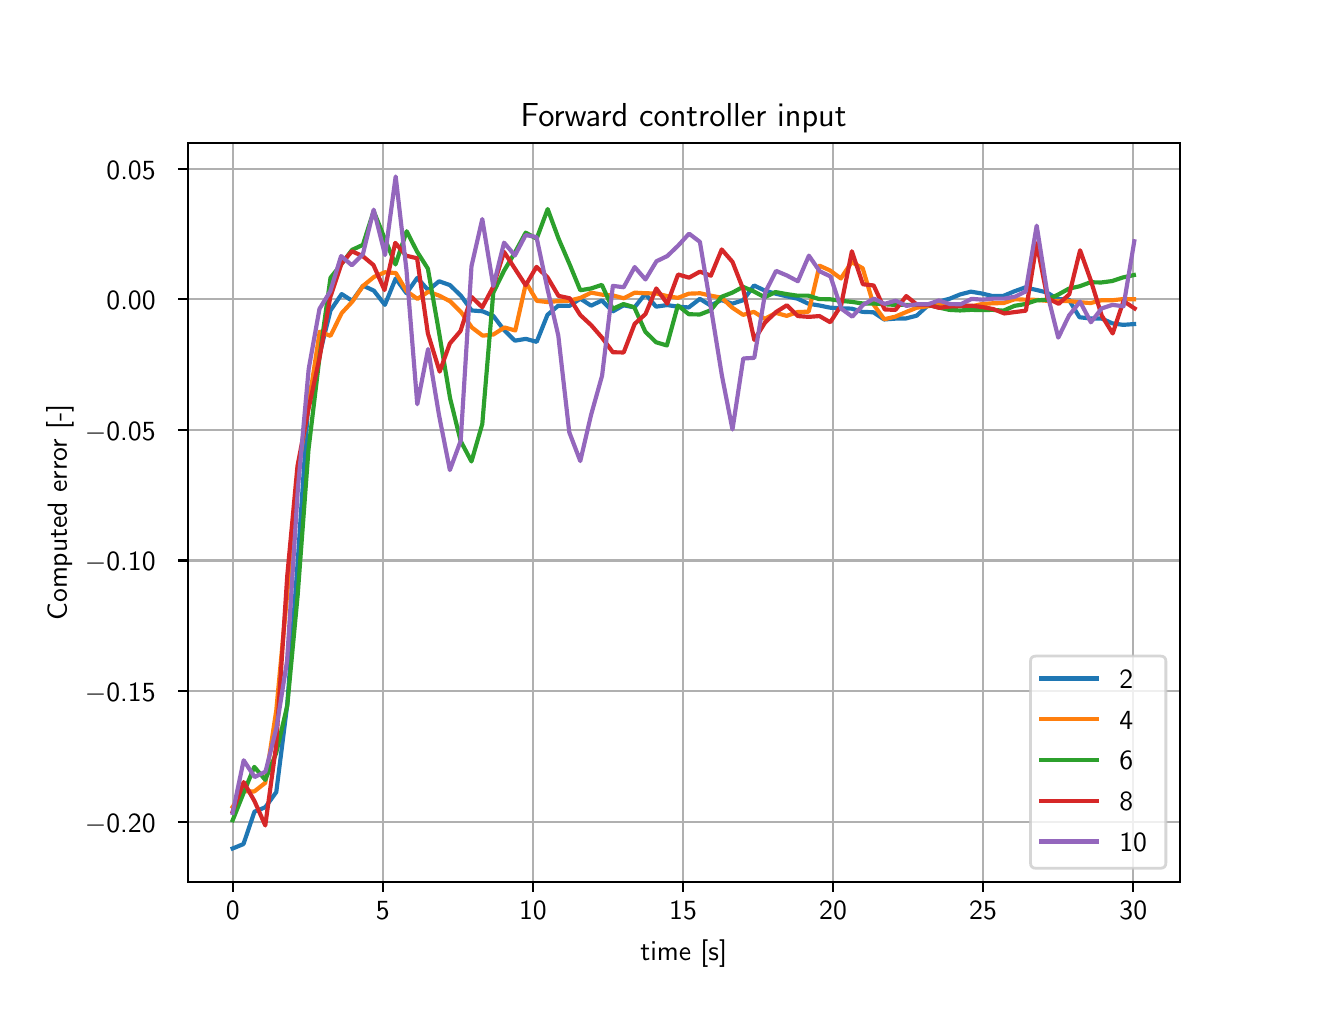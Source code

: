 \begingroup%
\makeatletter%
\begin{pgfpicture}%
\pgfpathrectangle{\pgfpointorigin}{\pgfqpoint{6.4in}{4.8in}}%
\pgfusepath{use as bounding box, clip}%
\begin{pgfscope}%
\pgfsetbuttcap%
\pgfsetmiterjoin%
\definecolor{currentfill}{rgb}{1.0,1.0,1.0}%
\pgfsetfillcolor{currentfill}%
\pgfsetlinewidth{0.0pt}%
\definecolor{currentstroke}{rgb}{1.0,1.0,1.0}%
\pgfsetstrokecolor{currentstroke}%
\pgfsetdash{}{0pt}%
\pgfpathmoveto{\pgfqpoint{0.0in}{0.0in}}%
\pgfpathlineto{\pgfqpoint{6.4in}{0.0in}}%
\pgfpathlineto{\pgfqpoint{6.4in}{4.8in}}%
\pgfpathlineto{\pgfqpoint{0.0in}{4.8in}}%
\pgfpathlineto{\pgfqpoint{0.0in}{0.0in}}%
\pgfpathclose%
\pgfusepath{fill}%
\end{pgfscope}%
\begin{pgfscope}%
\pgfsetbuttcap%
\pgfsetmiterjoin%
\definecolor{currentfill}{rgb}{1.0,1.0,1.0}%
\pgfsetfillcolor{currentfill}%
\pgfsetlinewidth{0.0pt}%
\definecolor{currentstroke}{rgb}{0.0,0.0,0.0}%
\pgfsetstrokecolor{currentstroke}%
\pgfsetstrokeopacity{0.0}%
\pgfsetdash{}{0pt}%
\pgfpathmoveto{\pgfqpoint{0.8in}{0.528in}}%
\pgfpathlineto{\pgfqpoint{5.76in}{0.528in}}%
\pgfpathlineto{\pgfqpoint{5.76in}{4.224in}}%
\pgfpathlineto{\pgfqpoint{0.8in}{4.224in}}%
\pgfpathlineto{\pgfqpoint{0.8in}{0.528in}}%
\pgfpathclose%
\pgfusepath{fill}%
\end{pgfscope}%
\begin{pgfscope}%
\pgfpathrectangle{\pgfqpoint{0.8in}{0.528in}}{\pgfqpoint{4.96in}{3.696in}}%
\pgfusepath{clip}%
\pgfsetrectcap%
\pgfsetroundjoin%
\pgfsetlinewidth{0.803pt}%
\definecolor{currentstroke}{rgb}{0.69,0.69,0.69}%
\pgfsetstrokecolor{currentstroke}%
\pgfsetdash{}{0pt}%
\pgfpathmoveto{\pgfqpoint{1.025in}{0.528in}}%
\pgfpathlineto{\pgfqpoint{1.025in}{4.224in}}%
\pgfusepath{stroke}%
\end{pgfscope}%
\begin{pgfscope}%
\pgfsetbuttcap%
\pgfsetroundjoin%
\definecolor{currentfill}{rgb}{0.0,0.0,0.0}%
\pgfsetfillcolor{currentfill}%
\pgfsetlinewidth{0.803pt}%
\definecolor{currentstroke}{rgb}{0.0,0.0,0.0}%
\pgfsetstrokecolor{currentstroke}%
\pgfsetdash{}{0pt}%
\pgfsys@defobject{currentmarker}{\pgfqpoint{0.0in}{-0.049in}}{\pgfqpoint{0.0in}{0.0in}}{%
\pgfpathmoveto{\pgfqpoint{0.0in}{0.0in}}%
\pgfpathlineto{\pgfqpoint{0.0in}{-0.049in}}%
\pgfusepath{stroke,fill}%
}%
\begin{pgfscope}%
\pgfsys@transformshift{1.025in}{0.528in}%
\pgfsys@useobject{currentmarker}{}%
\end{pgfscope}%
\end{pgfscope}%
\begin{pgfscope}%
\definecolor{textcolor}{rgb}{0.0,0.0,0.0}%
\pgfsetstrokecolor{textcolor}%
\pgfsetfillcolor{textcolor}%
\pgftext[x=1.025in,y=0.431in,,top]{\color{textcolor}\sffamily\fontsize{10.0}{12.0}\selectfont 0}%
\end{pgfscope}%
\begin{pgfscope}%
\pgfpathrectangle{\pgfqpoint{0.8in}{0.528in}}{\pgfqpoint{4.96in}{3.696in}}%
\pgfusepath{clip}%
\pgfsetrectcap%
\pgfsetroundjoin%
\pgfsetlinewidth{0.803pt}%
\definecolor{currentstroke}{rgb}{0.69,0.69,0.69}%
\pgfsetstrokecolor{currentstroke}%
\pgfsetdash{}{0pt}%
\pgfpathmoveto{\pgfqpoint{1.776in}{0.528in}}%
\pgfpathlineto{\pgfqpoint{1.776in}{4.224in}}%
\pgfusepath{stroke}%
\end{pgfscope}%
\begin{pgfscope}%
\pgfsetbuttcap%
\pgfsetroundjoin%
\definecolor{currentfill}{rgb}{0.0,0.0,0.0}%
\pgfsetfillcolor{currentfill}%
\pgfsetlinewidth{0.803pt}%
\definecolor{currentstroke}{rgb}{0.0,0.0,0.0}%
\pgfsetstrokecolor{currentstroke}%
\pgfsetdash{}{0pt}%
\pgfsys@defobject{currentmarker}{\pgfqpoint{0.0in}{-0.049in}}{\pgfqpoint{0.0in}{0.0in}}{%
\pgfpathmoveto{\pgfqpoint{0.0in}{0.0in}}%
\pgfpathlineto{\pgfqpoint{0.0in}{-0.049in}}%
\pgfusepath{stroke,fill}%
}%
\begin{pgfscope}%
\pgfsys@transformshift{1.776in}{0.528in}%
\pgfsys@useobject{currentmarker}{}%
\end{pgfscope}%
\end{pgfscope}%
\begin{pgfscope}%
\definecolor{textcolor}{rgb}{0.0,0.0,0.0}%
\pgfsetstrokecolor{textcolor}%
\pgfsetfillcolor{textcolor}%
\pgftext[x=1.776in,y=0.431in,,top]{\color{textcolor}\sffamily\fontsize{10.0}{12.0}\selectfont 5}%
\end{pgfscope}%
\begin{pgfscope}%
\pgfpathrectangle{\pgfqpoint{0.8in}{0.528in}}{\pgfqpoint{4.96in}{3.696in}}%
\pgfusepath{clip}%
\pgfsetrectcap%
\pgfsetroundjoin%
\pgfsetlinewidth{0.803pt}%
\definecolor{currentstroke}{rgb}{0.69,0.69,0.69}%
\pgfsetstrokecolor{currentstroke}%
\pgfsetdash{}{0pt}%
\pgfpathmoveto{\pgfqpoint{2.526in}{0.528in}}%
\pgfpathlineto{\pgfqpoint{2.526in}{4.224in}}%
\pgfusepath{stroke}%
\end{pgfscope}%
\begin{pgfscope}%
\pgfsetbuttcap%
\pgfsetroundjoin%
\definecolor{currentfill}{rgb}{0.0,0.0,0.0}%
\pgfsetfillcolor{currentfill}%
\pgfsetlinewidth{0.803pt}%
\definecolor{currentstroke}{rgb}{0.0,0.0,0.0}%
\pgfsetstrokecolor{currentstroke}%
\pgfsetdash{}{0pt}%
\pgfsys@defobject{currentmarker}{\pgfqpoint{0.0in}{-0.049in}}{\pgfqpoint{0.0in}{0.0in}}{%
\pgfpathmoveto{\pgfqpoint{0.0in}{0.0in}}%
\pgfpathlineto{\pgfqpoint{0.0in}{-0.049in}}%
\pgfusepath{stroke,fill}%
}%
\begin{pgfscope}%
\pgfsys@transformshift{2.526in}{0.528in}%
\pgfsys@useobject{currentmarker}{}%
\end{pgfscope}%
\end{pgfscope}%
\begin{pgfscope}%
\definecolor{textcolor}{rgb}{0.0,0.0,0.0}%
\pgfsetstrokecolor{textcolor}%
\pgfsetfillcolor{textcolor}%
\pgftext[x=2.526in,y=0.431in,,top]{\color{textcolor}\sffamily\fontsize{10.0}{12.0}\selectfont 10}%
\end{pgfscope}%
\begin{pgfscope}%
\pgfpathrectangle{\pgfqpoint{0.8in}{0.528in}}{\pgfqpoint{4.96in}{3.696in}}%
\pgfusepath{clip}%
\pgfsetrectcap%
\pgfsetroundjoin%
\pgfsetlinewidth{0.803pt}%
\definecolor{currentstroke}{rgb}{0.69,0.69,0.69}%
\pgfsetstrokecolor{currentstroke}%
\pgfsetdash{}{0pt}%
\pgfpathmoveto{\pgfqpoint{3.277in}{0.528in}}%
\pgfpathlineto{\pgfqpoint{3.277in}{4.224in}}%
\pgfusepath{stroke}%
\end{pgfscope}%
\begin{pgfscope}%
\pgfsetbuttcap%
\pgfsetroundjoin%
\definecolor{currentfill}{rgb}{0.0,0.0,0.0}%
\pgfsetfillcolor{currentfill}%
\pgfsetlinewidth{0.803pt}%
\definecolor{currentstroke}{rgb}{0.0,0.0,0.0}%
\pgfsetstrokecolor{currentstroke}%
\pgfsetdash{}{0pt}%
\pgfsys@defobject{currentmarker}{\pgfqpoint{0.0in}{-0.049in}}{\pgfqpoint{0.0in}{0.0in}}{%
\pgfpathmoveto{\pgfqpoint{0.0in}{0.0in}}%
\pgfpathlineto{\pgfqpoint{0.0in}{-0.049in}}%
\pgfusepath{stroke,fill}%
}%
\begin{pgfscope}%
\pgfsys@transformshift{3.277in}{0.528in}%
\pgfsys@useobject{currentmarker}{}%
\end{pgfscope}%
\end{pgfscope}%
\begin{pgfscope}%
\definecolor{textcolor}{rgb}{0.0,0.0,0.0}%
\pgfsetstrokecolor{textcolor}%
\pgfsetfillcolor{textcolor}%
\pgftext[x=3.277in,y=0.431in,,top]{\color{textcolor}\sffamily\fontsize{10.0}{12.0}\selectfont 15}%
\end{pgfscope}%
\begin{pgfscope}%
\pgfpathrectangle{\pgfqpoint{0.8in}{0.528in}}{\pgfqpoint{4.96in}{3.696in}}%
\pgfusepath{clip}%
\pgfsetrectcap%
\pgfsetroundjoin%
\pgfsetlinewidth{0.803pt}%
\definecolor{currentstroke}{rgb}{0.69,0.69,0.69}%
\pgfsetstrokecolor{currentstroke}%
\pgfsetdash{}{0pt}%
\pgfpathmoveto{\pgfqpoint{4.027in}{0.528in}}%
\pgfpathlineto{\pgfqpoint{4.027in}{4.224in}}%
\pgfusepath{stroke}%
\end{pgfscope}%
\begin{pgfscope}%
\pgfsetbuttcap%
\pgfsetroundjoin%
\definecolor{currentfill}{rgb}{0.0,0.0,0.0}%
\pgfsetfillcolor{currentfill}%
\pgfsetlinewidth{0.803pt}%
\definecolor{currentstroke}{rgb}{0.0,0.0,0.0}%
\pgfsetstrokecolor{currentstroke}%
\pgfsetdash{}{0pt}%
\pgfsys@defobject{currentmarker}{\pgfqpoint{0.0in}{-0.049in}}{\pgfqpoint{0.0in}{0.0in}}{%
\pgfpathmoveto{\pgfqpoint{0.0in}{0.0in}}%
\pgfpathlineto{\pgfqpoint{0.0in}{-0.049in}}%
\pgfusepath{stroke,fill}%
}%
\begin{pgfscope}%
\pgfsys@transformshift{4.027in}{0.528in}%
\pgfsys@useobject{currentmarker}{}%
\end{pgfscope}%
\end{pgfscope}%
\begin{pgfscope}%
\definecolor{textcolor}{rgb}{0.0,0.0,0.0}%
\pgfsetstrokecolor{textcolor}%
\pgfsetfillcolor{textcolor}%
\pgftext[x=4.027in,y=0.431in,,top]{\color{textcolor}\sffamily\fontsize{10.0}{12.0}\selectfont 20}%
\end{pgfscope}%
\begin{pgfscope}%
\pgfpathrectangle{\pgfqpoint{0.8in}{0.528in}}{\pgfqpoint{4.96in}{3.696in}}%
\pgfusepath{clip}%
\pgfsetrectcap%
\pgfsetroundjoin%
\pgfsetlinewidth{0.803pt}%
\definecolor{currentstroke}{rgb}{0.69,0.69,0.69}%
\pgfsetstrokecolor{currentstroke}%
\pgfsetdash{}{0pt}%
\pgfpathmoveto{\pgfqpoint{4.777in}{0.528in}}%
\pgfpathlineto{\pgfqpoint{4.777in}{4.224in}}%
\pgfusepath{stroke}%
\end{pgfscope}%
\begin{pgfscope}%
\pgfsetbuttcap%
\pgfsetroundjoin%
\definecolor{currentfill}{rgb}{0.0,0.0,0.0}%
\pgfsetfillcolor{currentfill}%
\pgfsetlinewidth{0.803pt}%
\definecolor{currentstroke}{rgb}{0.0,0.0,0.0}%
\pgfsetstrokecolor{currentstroke}%
\pgfsetdash{}{0pt}%
\pgfsys@defobject{currentmarker}{\pgfqpoint{0.0in}{-0.049in}}{\pgfqpoint{0.0in}{0.0in}}{%
\pgfpathmoveto{\pgfqpoint{0.0in}{0.0in}}%
\pgfpathlineto{\pgfqpoint{0.0in}{-0.049in}}%
\pgfusepath{stroke,fill}%
}%
\begin{pgfscope}%
\pgfsys@transformshift{4.777in}{0.528in}%
\pgfsys@useobject{currentmarker}{}%
\end{pgfscope}%
\end{pgfscope}%
\begin{pgfscope}%
\definecolor{textcolor}{rgb}{0.0,0.0,0.0}%
\pgfsetstrokecolor{textcolor}%
\pgfsetfillcolor{textcolor}%
\pgftext[x=4.777in,y=0.431in,,top]{\color{textcolor}\sffamily\fontsize{10.0}{12.0}\selectfont 25}%
\end{pgfscope}%
\begin{pgfscope}%
\pgfpathrectangle{\pgfqpoint{0.8in}{0.528in}}{\pgfqpoint{4.96in}{3.696in}}%
\pgfusepath{clip}%
\pgfsetrectcap%
\pgfsetroundjoin%
\pgfsetlinewidth{0.803pt}%
\definecolor{currentstroke}{rgb}{0.69,0.69,0.69}%
\pgfsetstrokecolor{currentstroke}%
\pgfsetdash{}{0pt}%
\pgfpathmoveto{\pgfqpoint{5.528in}{0.528in}}%
\pgfpathlineto{\pgfqpoint{5.528in}{4.224in}}%
\pgfusepath{stroke}%
\end{pgfscope}%
\begin{pgfscope}%
\pgfsetbuttcap%
\pgfsetroundjoin%
\definecolor{currentfill}{rgb}{0.0,0.0,0.0}%
\pgfsetfillcolor{currentfill}%
\pgfsetlinewidth{0.803pt}%
\definecolor{currentstroke}{rgb}{0.0,0.0,0.0}%
\pgfsetstrokecolor{currentstroke}%
\pgfsetdash{}{0pt}%
\pgfsys@defobject{currentmarker}{\pgfqpoint{0.0in}{-0.049in}}{\pgfqpoint{0.0in}{0.0in}}{%
\pgfpathmoveto{\pgfqpoint{0.0in}{0.0in}}%
\pgfpathlineto{\pgfqpoint{0.0in}{-0.049in}}%
\pgfusepath{stroke,fill}%
}%
\begin{pgfscope}%
\pgfsys@transformshift{5.528in}{0.528in}%
\pgfsys@useobject{currentmarker}{}%
\end{pgfscope}%
\end{pgfscope}%
\begin{pgfscope}%
\definecolor{textcolor}{rgb}{0.0,0.0,0.0}%
\pgfsetstrokecolor{textcolor}%
\pgfsetfillcolor{textcolor}%
\pgftext[x=5.528in,y=0.431in,,top]{\color{textcolor}\sffamily\fontsize{10.0}{12.0}\selectfont 30}%
\end{pgfscope}%
\begin{pgfscope}%
\definecolor{textcolor}{rgb}{0.0,0.0,0.0}%
\pgfsetstrokecolor{textcolor}%
\pgfsetfillcolor{textcolor}%
\pgftext[x=3.28in,y=0.241in,,top]{\color{textcolor}\sffamily\fontsize{10.0}{12.0}\selectfont time [s]}%
\end{pgfscope}%
\begin{pgfscope}%
\pgfpathrectangle{\pgfqpoint{0.8in}{0.528in}}{\pgfqpoint{4.96in}{3.696in}}%
\pgfusepath{clip}%
\pgfsetrectcap%
\pgfsetroundjoin%
\pgfsetlinewidth{0.803pt}%
\definecolor{currentstroke}{rgb}{0.69,0.69,0.69}%
\pgfsetstrokecolor{currentstroke}%
\pgfsetdash{}{0pt}%
\pgfpathmoveto{\pgfqpoint{0.8in}{0.83in}}%
\pgfpathlineto{\pgfqpoint{5.76in}{0.83in}}%
\pgfusepath{stroke}%
\end{pgfscope}%
\begin{pgfscope}%
\pgfsetbuttcap%
\pgfsetroundjoin%
\definecolor{currentfill}{rgb}{0.0,0.0,0.0}%
\pgfsetfillcolor{currentfill}%
\pgfsetlinewidth{0.803pt}%
\definecolor{currentstroke}{rgb}{0.0,0.0,0.0}%
\pgfsetstrokecolor{currentstroke}%
\pgfsetdash{}{0pt}%
\pgfsys@defobject{currentmarker}{\pgfqpoint{-0.049in}{0.0in}}{\pgfqpoint{-0.0in}{0.0in}}{%
\pgfpathmoveto{\pgfqpoint{-0.0in}{0.0in}}%
\pgfpathlineto{\pgfqpoint{-0.049in}{0.0in}}%
\pgfusepath{stroke,fill}%
}%
\begin{pgfscope}%
\pgfsys@transformshift{0.8in}{0.83in}%
\pgfsys@useobject{currentmarker}{}%
\end{pgfscope}%
\end{pgfscope}%
\begin{pgfscope}%
\definecolor{textcolor}{rgb}{0.0,0.0,0.0}%
\pgfsetstrokecolor{textcolor}%
\pgfsetfillcolor{textcolor}%
\pgftext[x=0.286in, y=0.778in, left, base]{\color{textcolor}\sffamily\fontsize{10.0}{12.0}\selectfont \ensuremath{-}0.20}%
\end{pgfscope}%
\begin{pgfscope}%
\pgfpathrectangle{\pgfqpoint{0.8in}{0.528in}}{\pgfqpoint{4.96in}{3.696in}}%
\pgfusepath{clip}%
\pgfsetrectcap%
\pgfsetroundjoin%
\pgfsetlinewidth{0.803pt}%
\definecolor{currentstroke}{rgb}{0.69,0.69,0.69}%
\pgfsetstrokecolor{currentstroke}%
\pgfsetdash{}{0pt}%
\pgfpathmoveto{\pgfqpoint{0.8in}{1.483in}}%
\pgfpathlineto{\pgfqpoint{5.76in}{1.483in}}%
\pgfusepath{stroke}%
\end{pgfscope}%
\begin{pgfscope}%
\pgfsetbuttcap%
\pgfsetroundjoin%
\definecolor{currentfill}{rgb}{0.0,0.0,0.0}%
\pgfsetfillcolor{currentfill}%
\pgfsetlinewidth{0.803pt}%
\definecolor{currentstroke}{rgb}{0.0,0.0,0.0}%
\pgfsetstrokecolor{currentstroke}%
\pgfsetdash{}{0pt}%
\pgfsys@defobject{currentmarker}{\pgfqpoint{-0.049in}{0.0in}}{\pgfqpoint{-0.0in}{0.0in}}{%
\pgfpathmoveto{\pgfqpoint{-0.0in}{0.0in}}%
\pgfpathlineto{\pgfqpoint{-0.049in}{0.0in}}%
\pgfusepath{stroke,fill}%
}%
\begin{pgfscope}%
\pgfsys@transformshift{0.8in}{1.483in}%
\pgfsys@useobject{currentmarker}{}%
\end{pgfscope}%
\end{pgfscope}%
\begin{pgfscope}%
\definecolor{textcolor}{rgb}{0.0,0.0,0.0}%
\pgfsetstrokecolor{textcolor}%
\pgfsetfillcolor{textcolor}%
\pgftext[x=0.286in, y=1.431in, left, base]{\color{textcolor}\sffamily\fontsize{10.0}{12.0}\selectfont \ensuremath{-}0.15}%
\end{pgfscope}%
\begin{pgfscope}%
\pgfpathrectangle{\pgfqpoint{0.8in}{0.528in}}{\pgfqpoint{4.96in}{3.696in}}%
\pgfusepath{clip}%
\pgfsetrectcap%
\pgfsetroundjoin%
\pgfsetlinewidth{0.803pt}%
\definecolor{currentstroke}{rgb}{0.69,0.69,0.69}%
\pgfsetstrokecolor{currentstroke}%
\pgfsetdash{}{0pt}%
\pgfpathmoveto{\pgfqpoint{0.8in}{2.136in}}%
\pgfpathlineto{\pgfqpoint{5.76in}{2.136in}}%
\pgfusepath{stroke}%
\end{pgfscope}%
\begin{pgfscope}%
\pgfsetbuttcap%
\pgfsetroundjoin%
\definecolor{currentfill}{rgb}{0.0,0.0,0.0}%
\pgfsetfillcolor{currentfill}%
\pgfsetlinewidth{0.803pt}%
\definecolor{currentstroke}{rgb}{0.0,0.0,0.0}%
\pgfsetstrokecolor{currentstroke}%
\pgfsetdash{}{0pt}%
\pgfsys@defobject{currentmarker}{\pgfqpoint{-0.049in}{0.0in}}{\pgfqpoint{-0.0in}{0.0in}}{%
\pgfpathmoveto{\pgfqpoint{-0.0in}{0.0in}}%
\pgfpathlineto{\pgfqpoint{-0.049in}{0.0in}}%
\pgfusepath{stroke,fill}%
}%
\begin{pgfscope}%
\pgfsys@transformshift{0.8in}{2.136in}%
\pgfsys@useobject{currentmarker}{}%
\end{pgfscope}%
\end{pgfscope}%
\begin{pgfscope}%
\definecolor{textcolor}{rgb}{0.0,0.0,0.0}%
\pgfsetstrokecolor{textcolor}%
\pgfsetfillcolor{textcolor}%
\pgftext[x=0.286in, y=2.084in, left, base]{\color{textcolor}\sffamily\fontsize{10.0}{12.0}\selectfont \ensuremath{-}0.10}%
\end{pgfscope}%
\begin{pgfscope}%
\pgfpathrectangle{\pgfqpoint{0.8in}{0.528in}}{\pgfqpoint{4.96in}{3.696in}}%
\pgfusepath{clip}%
\pgfsetrectcap%
\pgfsetroundjoin%
\pgfsetlinewidth{0.803pt}%
\definecolor{currentstroke}{rgb}{0.69,0.69,0.69}%
\pgfsetstrokecolor{currentstroke}%
\pgfsetdash{}{0pt}%
\pgfpathmoveto{\pgfqpoint{0.8in}{2.789in}}%
\pgfpathlineto{\pgfqpoint{5.76in}{2.789in}}%
\pgfusepath{stroke}%
\end{pgfscope}%
\begin{pgfscope}%
\pgfsetbuttcap%
\pgfsetroundjoin%
\definecolor{currentfill}{rgb}{0.0,0.0,0.0}%
\pgfsetfillcolor{currentfill}%
\pgfsetlinewidth{0.803pt}%
\definecolor{currentstroke}{rgb}{0.0,0.0,0.0}%
\pgfsetstrokecolor{currentstroke}%
\pgfsetdash{}{0pt}%
\pgfsys@defobject{currentmarker}{\pgfqpoint{-0.049in}{0.0in}}{\pgfqpoint{-0.0in}{0.0in}}{%
\pgfpathmoveto{\pgfqpoint{-0.0in}{0.0in}}%
\pgfpathlineto{\pgfqpoint{-0.049in}{0.0in}}%
\pgfusepath{stroke,fill}%
}%
\begin{pgfscope}%
\pgfsys@transformshift{0.8in}{2.789in}%
\pgfsys@useobject{currentmarker}{}%
\end{pgfscope}%
\end{pgfscope}%
\begin{pgfscope}%
\definecolor{textcolor}{rgb}{0.0,0.0,0.0}%
\pgfsetstrokecolor{textcolor}%
\pgfsetfillcolor{textcolor}%
\pgftext[x=0.286in, y=2.737in, left, base]{\color{textcolor}\sffamily\fontsize{10.0}{12.0}\selectfont \ensuremath{-}0.05}%
\end{pgfscope}%
\begin{pgfscope}%
\pgfpathrectangle{\pgfqpoint{0.8in}{0.528in}}{\pgfqpoint{4.96in}{3.696in}}%
\pgfusepath{clip}%
\pgfsetrectcap%
\pgfsetroundjoin%
\pgfsetlinewidth{0.803pt}%
\definecolor{currentstroke}{rgb}{0.69,0.69,0.69}%
\pgfsetstrokecolor{currentstroke}%
\pgfsetdash{}{0pt}%
\pgfpathmoveto{\pgfqpoint{0.8in}{3.442in}}%
\pgfpathlineto{\pgfqpoint{5.76in}{3.442in}}%
\pgfusepath{stroke}%
\end{pgfscope}%
\begin{pgfscope}%
\pgfsetbuttcap%
\pgfsetroundjoin%
\definecolor{currentfill}{rgb}{0.0,0.0,0.0}%
\pgfsetfillcolor{currentfill}%
\pgfsetlinewidth{0.803pt}%
\definecolor{currentstroke}{rgb}{0.0,0.0,0.0}%
\pgfsetstrokecolor{currentstroke}%
\pgfsetdash{}{0pt}%
\pgfsys@defobject{currentmarker}{\pgfqpoint{-0.049in}{0.0in}}{\pgfqpoint{-0.0in}{0.0in}}{%
\pgfpathmoveto{\pgfqpoint{-0.0in}{0.0in}}%
\pgfpathlineto{\pgfqpoint{-0.049in}{0.0in}}%
\pgfusepath{stroke,fill}%
}%
\begin{pgfscope}%
\pgfsys@transformshift{0.8in}{3.442in}%
\pgfsys@useobject{currentmarker}{}%
\end{pgfscope}%
\end{pgfscope}%
\begin{pgfscope}%
\definecolor{textcolor}{rgb}{0.0,0.0,0.0}%
\pgfsetstrokecolor{textcolor}%
\pgfsetfillcolor{textcolor}%
\pgftext[x=0.394in, y=3.39in, left, base]{\color{textcolor}\sffamily\fontsize{10.0}{12.0}\selectfont 0.00}%
\end{pgfscope}%
\begin{pgfscope}%
\pgfpathrectangle{\pgfqpoint{0.8in}{0.528in}}{\pgfqpoint{4.96in}{3.696in}}%
\pgfusepath{clip}%
\pgfsetrectcap%
\pgfsetroundjoin%
\pgfsetlinewidth{0.803pt}%
\definecolor{currentstroke}{rgb}{0.69,0.69,0.69}%
\pgfsetstrokecolor{currentstroke}%
\pgfsetdash{}{0pt}%
\pgfpathmoveto{\pgfqpoint{0.8in}{4.095in}}%
\pgfpathlineto{\pgfqpoint{5.76in}{4.095in}}%
\pgfusepath{stroke}%
\end{pgfscope}%
\begin{pgfscope}%
\pgfsetbuttcap%
\pgfsetroundjoin%
\definecolor{currentfill}{rgb}{0.0,0.0,0.0}%
\pgfsetfillcolor{currentfill}%
\pgfsetlinewidth{0.803pt}%
\definecolor{currentstroke}{rgb}{0.0,0.0,0.0}%
\pgfsetstrokecolor{currentstroke}%
\pgfsetdash{}{0pt}%
\pgfsys@defobject{currentmarker}{\pgfqpoint{-0.049in}{0.0in}}{\pgfqpoint{-0.0in}{0.0in}}{%
\pgfpathmoveto{\pgfqpoint{-0.0in}{0.0in}}%
\pgfpathlineto{\pgfqpoint{-0.049in}{0.0in}}%
\pgfusepath{stroke,fill}%
}%
\begin{pgfscope}%
\pgfsys@transformshift{0.8in}{4.095in}%
\pgfsys@useobject{currentmarker}{}%
\end{pgfscope}%
\end{pgfscope}%
\begin{pgfscope}%
\definecolor{textcolor}{rgb}{0.0,0.0,0.0}%
\pgfsetstrokecolor{textcolor}%
\pgfsetfillcolor{textcolor}%
\pgftext[x=0.394in, y=4.043in, left, base]{\color{textcolor}\sffamily\fontsize{10.0}{12.0}\selectfont 0.05}%
\end{pgfscope}%
\begin{pgfscope}%
\definecolor{textcolor}{rgb}{0.0,0.0,0.0}%
\pgfsetstrokecolor{textcolor}%
\pgfsetfillcolor{textcolor}%
\pgftext[x=0.23in,y=2.376in,,bottom,rotate=90.0]{\color{textcolor}\sffamily\fontsize{10.0}{12.0}\selectfont Computed error [-]}%
\end{pgfscope}%
\begin{pgfscope}%
\pgfpathrectangle{\pgfqpoint{0.8in}{0.528in}}{\pgfqpoint{4.96in}{3.696in}}%
\pgfusepath{clip}%
\pgfsetrectcap%
\pgfsetroundjoin%
\pgfsetlinewidth{1.506pt}%
\definecolor{currentstroke}{rgb}{0.122,0.467,0.706}%
\pgfsetstrokecolor{currentstroke}%
\pgfsetdash{}{0pt}%
\pgfpathmoveto{\pgfqpoint{1.025in}{0.696in}}%
\pgfpathlineto{\pgfqpoint{1.079in}{0.718in}}%
\pgfpathlineto{\pgfqpoint{1.134in}{0.88in}}%
\pgfpathlineto{\pgfqpoint{1.188in}{0.902in}}%
\pgfpathlineto{\pgfqpoint{1.243in}{0.978in}}%
\pgfpathlineto{\pgfqpoint{1.298in}{1.416in}}%
\pgfpathlineto{\pgfqpoint{1.351in}{2.141in}}%
\pgfpathlineto{\pgfqpoint{1.405in}{2.953in}}%
\pgfpathlineto{\pgfqpoint{1.46in}{3.168in}}%
\pgfpathlineto{\pgfqpoint{1.514in}{3.386in}}%
\pgfpathlineto{\pgfqpoint{1.57in}{3.468in}}%
\pgfpathlineto{\pgfqpoint{1.623in}{3.434in}}%
\pgfpathlineto{\pgfqpoint{1.677in}{3.51in}}%
\pgfpathlineto{\pgfqpoint{1.731in}{3.485in}}%
\pgfpathlineto{\pgfqpoint{1.786in}{3.414in}}%
\pgfpathlineto{\pgfqpoint{1.84in}{3.546in}}%
\pgfpathlineto{\pgfqpoint{1.894in}{3.472in}}%
\pgfpathlineto{\pgfqpoint{1.948in}{3.549in}}%
\pgfpathlineto{\pgfqpoint{2.003in}{3.487in}}%
\pgfpathlineto{\pgfqpoint{2.057in}{3.532in}}%
\pgfpathlineto{\pgfqpoint{2.111in}{3.513in}}%
\pgfpathlineto{\pgfqpoint{2.166in}{3.46in}}%
\pgfpathlineto{\pgfqpoint{2.22in}{3.386in}}%
\pgfpathlineto{\pgfqpoint{2.274in}{3.382in}}%
\pgfpathlineto{\pgfqpoint{2.328in}{3.359in}}%
\pgfpathlineto{\pgfqpoint{2.382in}{3.288in}}%
\pgfpathlineto{\pgfqpoint{2.436in}{3.235in}}%
\pgfpathlineto{\pgfqpoint{2.491in}{3.244in}}%
\pgfpathlineto{\pgfqpoint{2.545in}{3.229in}}%
\pgfpathlineto{\pgfqpoint{2.599in}{3.364in}}%
\pgfpathlineto{\pgfqpoint{2.653in}{3.41in}}%
\pgfpathlineto{\pgfqpoint{2.709in}{3.409in}}%
\pgfpathlineto{\pgfqpoint{2.763in}{3.445in}}%
\pgfpathlineto{\pgfqpoint{2.817in}{3.41in}}%
\pgfpathlineto{\pgfqpoint{2.871in}{3.436in}}%
\pgfpathlineto{\pgfqpoint{2.925in}{3.381in}}%
\pgfpathlineto{\pgfqpoint{2.98in}{3.412in}}%
\pgfpathlineto{\pgfqpoint{3.034in}{3.401in}}%
\pgfpathlineto{\pgfqpoint{3.088in}{3.469in}}%
\pgfpathlineto{\pgfqpoint{3.142in}{3.405in}}%
\pgfpathlineto{\pgfqpoint{3.197in}{3.413in}}%
\pgfpathlineto{\pgfqpoint{3.251in}{3.405in}}%
\pgfpathlineto{\pgfqpoint{3.305in}{3.401in}}%
\pgfpathlineto{\pgfqpoint{3.361in}{3.444in}}%
\pgfpathlineto{\pgfqpoint{3.414in}{3.411in}}%
\pgfpathlineto{\pgfqpoint{3.468in}{3.438in}}%
\pgfpathlineto{\pgfqpoint{3.523in}{3.42in}}%
\pgfpathlineto{\pgfqpoint{3.577in}{3.437in}}%
\pgfpathlineto{\pgfqpoint{3.632in}{3.511in}}%
\pgfpathlineto{\pgfqpoint{3.686in}{3.485in}}%
\pgfpathlineto{\pgfqpoint{3.74in}{3.47in}}%
\pgfpathlineto{\pgfqpoint{3.794in}{3.457in}}%
\pgfpathlineto{\pgfqpoint{3.849in}{3.445in}}%
\pgfpathlineto{\pgfqpoint{3.903in}{3.42in}}%
\pgfpathlineto{\pgfqpoint{3.958in}{3.411in}}%
\pgfpathlineto{\pgfqpoint{4.012in}{3.4in}}%
\pgfpathlineto{\pgfqpoint{4.065in}{3.397in}}%
\pgfpathlineto{\pgfqpoint{4.12in}{3.395in}}%
\pgfpathlineto{\pgfqpoint{4.174in}{3.379in}}%
\pgfpathlineto{\pgfqpoint{4.228in}{3.377in}}%
\pgfpathlineto{\pgfqpoint{4.282in}{3.341in}}%
\pgfpathlineto{\pgfqpoint{4.337in}{3.345in}}%
\pgfpathlineto{\pgfqpoint{4.391in}{3.346in}}%
\pgfpathlineto{\pgfqpoint{4.445in}{3.36in}}%
\pgfpathlineto{\pgfqpoint{4.499in}{3.409in}}%
\pgfpathlineto{\pgfqpoint{4.553in}{3.43in}}%
\pgfpathlineto{\pgfqpoint{4.608in}{3.444in}}%
\pgfpathlineto{\pgfqpoint{4.662in}{3.466in}}%
\pgfpathlineto{\pgfqpoint{4.716in}{3.48in}}%
\pgfpathlineto{\pgfqpoint{4.77in}{3.471in}}%
\pgfpathlineto{\pgfqpoint{4.825in}{3.458in}}%
\pgfpathlineto{\pgfqpoint{4.879in}{3.459in}}%
\pgfpathlineto{\pgfqpoint{4.934in}{3.482in}}%
\pgfpathlineto{\pgfqpoint{4.987in}{3.501in}}%
\pgfpathlineto{\pgfqpoint{5.042in}{3.489in}}%
\pgfpathlineto{\pgfqpoint{5.096in}{3.476in}}%
\pgfpathlineto{\pgfqpoint{5.15in}{3.443in}}%
\pgfpathlineto{\pgfqpoint{5.206in}{3.44in}}%
\pgfpathlineto{\pgfqpoint{5.259in}{3.352in}}%
\pgfpathlineto{\pgfqpoint{5.314in}{3.346in}}%
\pgfpathlineto{\pgfqpoint{5.369in}{3.346in}}%
\pgfpathlineto{\pgfqpoint{5.422in}{3.322in}}%
\pgfpathlineto{\pgfqpoint{5.477in}{3.314in}}%
\pgfpathlineto{\pgfqpoint{5.532in}{3.318in}}%
\pgfusepath{stroke}%
\end{pgfscope}%
\begin{pgfscope}%
\pgfpathrectangle{\pgfqpoint{0.8in}{0.528in}}{\pgfqpoint{4.96in}{3.696in}}%
\pgfusepath{clip}%
\pgfsetrectcap%
\pgfsetroundjoin%
\pgfsetlinewidth{1.506pt}%
\definecolor{currentstroke}{rgb}{1.0,0.498,0.055}%
\pgfsetstrokecolor{currentstroke}%
\pgfsetdash{}{0pt}%
\pgfpathmoveto{\pgfqpoint{1.025in}{0.904in}}%
\pgfpathlineto{\pgfqpoint{1.079in}{0.983in}}%
\pgfpathlineto{\pgfqpoint{1.133in}{0.981in}}%
\pgfpathlineto{\pgfqpoint{1.188in}{1.024in}}%
\pgfpathlineto{\pgfqpoint{1.243in}{1.386in}}%
\pgfpathlineto{\pgfqpoint{1.297in}{1.962in}}%
\pgfpathlineto{\pgfqpoint{1.351in}{2.583in}}%
\pgfpathlineto{\pgfqpoint{1.406in}{2.923in}}%
\pgfpathlineto{\pgfqpoint{1.46in}{3.28in}}%
\pgfpathlineto{\pgfqpoint{1.514in}{3.259in}}%
\pgfpathlineto{\pgfqpoint{1.57in}{3.373in}}%
\pgfpathlineto{\pgfqpoint{1.623in}{3.43in}}%
\pgfpathlineto{\pgfqpoint{1.677in}{3.509in}}%
\pgfpathlineto{\pgfqpoint{1.732in}{3.554in}}%
\pgfpathlineto{\pgfqpoint{1.786in}{3.577in}}%
\pgfpathlineto{\pgfqpoint{1.841in}{3.573in}}%
\pgfpathlineto{\pgfqpoint{1.895in}{3.482in}}%
\pgfpathlineto{\pgfqpoint{1.949in}{3.444in}}%
\pgfpathlineto{\pgfqpoint{2.004in}{3.48in}}%
\pgfpathlineto{\pgfqpoint{2.058in}{3.46in}}%
\pgfpathlineto{\pgfqpoint{2.112in}{3.432in}}%
\pgfpathlineto{\pgfqpoint{2.168in}{3.376in}}%
\pgfpathlineto{\pgfqpoint{2.221in}{3.301in}}%
\pgfpathlineto{\pgfqpoint{2.275in}{3.26in}}%
\pgfpathlineto{\pgfqpoint{2.329in}{3.266in}}%
\pgfpathlineto{\pgfqpoint{2.384in}{3.301in}}%
\pgfpathlineto{\pgfqpoint{2.438in}{3.286in}}%
\pgfpathlineto{\pgfqpoint{2.492in}{3.525in}}%
\pgfpathlineto{\pgfqpoint{2.546in}{3.434in}}%
\pgfpathlineto{\pgfqpoint{2.601in}{3.428in}}%
\pgfpathlineto{\pgfqpoint{2.655in}{3.433in}}%
\pgfpathlineto{\pgfqpoint{2.709in}{3.435in}}%
\pgfpathlineto{\pgfqpoint{2.764in}{3.449in}}%
\pgfpathlineto{\pgfqpoint{2.818in}{3.475in}}%
\pgfpathlineto{\pgfqpoint{2.872in}{3.465in}}%
\pgfpathlineto{\pgfqpoint{2.926in}{3.461in}}%
\pgfpathlineto{\pgfqpoint{2.981in}{3.447in}}%
\pgfpathlineto{\pgfqpoint{3.035in}{3.475in}}%
\pgfpathlineto{\pgfqpoint{3.089in}{3.472in}}%
\pgfpathlineto{\pgfqpoint{3.143in}{3.471in}}%
\pgfpathlineto{\pgfqpoint{3.197in}{3.458in}}%
\pgfpathlineto{\pgfqpoint{3.251in}{3.449in}}%
\pgfpathlineto{\pgfqpoint{3.306in}{3.47in}}%
\pgfpathlineto{\pgfqpoint{3.362in}{3.472in}}%
\pgfpathlineto{\pgfqpoint{3.415in}{3.46in}}%
\pgfpathlineto{\pgfqpoint{3.469in}{3.45in}}%
\pgfpathlineto{\pgfqpoint{3.523in}{3.4in}}%
\pgfpathlineto{\pgfqpoint{3.577in}{3.364in}}%
\pgfpathlineto{\pgfqpoint{3.631in}{3.379in}}%
\pgfpathlineto{\pgfqpoint{3.686in}{3.344in}}%
\pgfpathlineto{\pgfqpoint{3.741in}{3.374in}}%
\pgfpathlineto{\pgfqpoint{3.795in}{3.359in}}%
\pgfpathlineto{\pgfqpoint{3.849in}{3.378in}}%
\pgfpathlineto{\pgfqpoint{3.905in}{3.38in}}%
\pgfpathlineto{\pgfqpoint{3.959in}{3.61in}}%
\pgfpathlineto{\pgfqpoint{4.012in}{3.586in}}%
\pgfpathlineto{\pgfqpoint{4.066in}{3.546in}}%
\pgfpathlineto{\pgfqpoint{4.12in}{3.628in}}%
\pgfpathlineto{\pgfqpoint{4.175in}{3.597in}}%
\pgfpathlineto{\pgfqpoint{4.229in}{3.416in}}%
\pgfpathlineto{\pgfqpoint{4.283in}{3.342in}}%
\pgfpathlineto{\pgfqpoint{4.338in}{3.355in}}%
\pgfpathlineto{\pgfqpoint{4.392in}{3.378in}}%
\pgfpathlineto{\pgfqpoint{4.446in}{3.4in}}%
\pgfpathlineto{\pgfqpoint{4.5in}{3.407in}}%
\pgfpathlineto{\pgfqpoint{4.556in}{3.416in}}%
\pgfpathlineto{\pgfqpoint{4.609in}{3.414in}}%
\pgfpathlineto{\pgfqpoint{4.663in}{3.415in}}%
\pgfpathlineto{\pgfqpoint{4.717in}{3.406in}}%
\pgfpathlineto{\pgfqpoint{4.771in}{3.418in}}%
\pgfpathlineto{\pgfqpoint{4.825in}{3.422in}}%
\pgfpathlineto{\pgfqpoint{4.88in}{3.423in}}%
\pgfpathlineto{\pgfqpoint{4.935in}{3.442in}}%
\pgfpathlineto{\pgfqpoint{4.989in}{3.44in}}%
\pgfpathlineto{\pgfqpoint{5.043in}{3.439in}}%
\pgfpathlineto{\pgfqpoint{5.098in}{3.434in}}%
\pgfpathlineto{\pgfqpoint{5.154in}{3.434in}}%
\pgfpathlineto{\pgfqpoint{5.207in}{3.433in}}%
\pgfpathlineto{\pgfqpoint{5.261in}{3.427in}}%
\pgfpathlineto{\pgfqpoint{5.315in}{3.423in}}%
\pgfpathlineto{\pgfqpoint{5.369in}{3.437in}}%
\pgfpathlineto{\pgfqpoint{5.423in}{3.437in}}%
\pgfpathlineto{\pgfqpoint{5.478in}{3.443in}}%
\pgfpathlineto{\pgfqpoint{5.532in}{3.442in}}%
\pgfusepath{stroke}%
\end{pgfscope}%
\begin{pgfscope}%
\pgfpathrectangle{\pgfqpoint{0.8in}{0.528in}}{\pgfqpoint{4.96in}{3.696in}}%
\pgfusepath{clip}%
\pgfsetrectcap%
\pgfsetroundjoin%
\pgfsetlinewidth{1.506pt}%
\definecolor{currentstroke}{rgb}{0.173,0.627,0.173}%
\pgfsetstrokecolor{currentstroke}%
\pgfsetdash{}{0pt}%
\pgfpathmoveto{\pgfqpoint{1.025in}{0.837in}}%
\pgfpathlineto{\pgfqpoint{1.079in}{0.972in}}%
\pgfpathlineto{\pgfqpoint{1.133in}{1.104in}}%
\pgfpathlineto{\pgfqpoint{1.188in}{1.039in}}%
\pgfpathlineto{\pgfqpoint{1.242in}{1.171in}}%
\pgfpathlineto{\pgfqpoint{1.298in}{1.41in}}%
\pgfpathlineto{\pgfqpoint{1.35in}{1.963in}}%
\pgfpathlineto{\pgfqpoint{1.404in}{2.69in}}%
\pgfpathlineto{\pgfqpoint{1.459in}{3.151in}}%
\pgfpathlineto{\pgfqpoint{1.514in}{3.549in}}%
\pgfpathlineto{\pgfqpoint{1.568in}{3.617in}}%
\pgfpathlineto{\pgfqpoint{1.622in}{3.689in}}%
\pgfpathlineto{\pgfqpoint{1.676in}{3.714in}}%
\pgfpathlineto{\pgfqpoint{1.73in}{3.883in}}%
\pgfpathlineto{\pgfqpoint{1.784in}{3.748in}}%
\pgfpathlineto{\pgfqpoint{1.839in}{3.616in}}%
\pgfpathlineto{\pgfqpoint{1.895in}{3.782in}}%
\pgfpathlineto{\pgfqpoint{1.947in}{3.68in}}%
\pgfpathlineto{\pgfqpoint{2.001in}{3.595in}}%
\pgfpathlineto{\pgfqpoint{2.056in}{3.281in}}%
\pgfpathlineto{\pgfqpoint{2.112in}{2.947in}}%
\pgfpathlineto{\pgfqpoint{2.165in}{2.733in}}%
\pgfpathlineto{\pgfqpoint{2.219in}{2.631in}}%
\pgfpathlineto{\pgfqpoint{2.273in}{2.818in}}%
\pgfpathlineto{\pgfqpoint{2.328in}{3.475in}}%
\pgfpathlineto{\pgfqpoint{2.382in}{3.585in}}%
\pgfpathlineto{\pgfqpoint{2.436in}{3.675in}}%
\pgfpathlineto{\pgfqpoint{2.49in}{3.775in}}%
\pgfpathlineto{\pgfqpoint{2.545in}{3.745in}}%
\pgfpathlineto{\pgfqpoint{2.6in}{3.893in}}%
\pgfpathlineto{\pgfqpoint{2.654in}{3.746in}}%
\pgfpathlineto{\pgfqpoint{2.71in}{3.616in}}%
\pgfpathlineto{\pgfqpoint{2.763in}{3.487in}}%
\pgfpathlineto{\pgfqpoint{2.817in}{3.496in}}%
\pgfpathlineto{\pgfqpoint{2.871in}{3.514in}}%
\pgfpathlineto{\pgfqpoint{2.925in}{3.394in}}%
\pgfpathlineto{\pgfqpoint{2.979in}{3.418in}}%
\pgfpathlineto{\pgfqpoint{3.033in}{3.402in}}%
\pgfpathlineto{\pgfqpoint{3.088in}{3.28in}}%
\pgfpathlineto{\pgfqpoint{3.142in}{3.227in}}%
\pgfpathlineto{\pgfqpoint{3.196in}{3.211in}}%
\pgfpathlineto{\pgfqpoint{3.251in}{3.411in}}%
\pgfpathlineto{\pgfqpoint{3.306in}{3.367in}}%
\pgfpathlineto{\pgfqpoint{3.361in}{3.366in}}%
\pgfpathlineto{\pgfqpoint{3.415in}{3.387in}}%
\pgfpathlineto{\pgfqpoint{3.469in}{3.454in}}%
\pgfpathlineto{\pgfqpoint{3.523in}{3.475in}}%
\pgfpathlineto{\pgfqpoint{3.577in}{3.504in}}%
\pgfpathlineto{\pgfqpoint{3.631in}{3.481in}}%
\pgfpathlineto{\pgfqpoint{3.685in}{3.452in}}%
\pgfpathlineto{\pgfqpoint{3.739in}{3.478in}}%
\pgfpathlineto{\pgfqpoint{3.794in}{3.468in}}%
\pgfpathlineto{\pgfqpoint{3.848in}{3.46in}}%
\pgfpathlineto{\pgfqpoint{3.903in}{3.46in}}%
\pgfpathlineto{\pgfqpoint{3.957in}{3.443in}}%
\pgfpathlineto{\pgfqpoint{4.012in}{3.442in}}%
\pgfpathlineto{\pgfqpoint{4.066in}{3.434in}}%
\pgfpathlineto{\pgfqpoint{4.12in}{3.429in}}%
\pgfpathlineto{\pgfqpoint{4.174in}{3.421in}}%
\pgfpathlineto{\pgfqpoint{4.228in}{3.421in}}%
\pgfpathlineto{\pgfqpoint{4.283in}{3.417in}}%
\pgfpathlineto{\pgfqpoint{4.336in}{3.414in}}%
\pgfpathlineto{\pgfqpoint{4.39in}{3.414in}}%
\pgfpathlineto{\pgfqpoint{4.445in}{3.414in}}%
\pgfpathlineto{\pgfqpoint{4.501in}{3.414in}}%
\pgfpathlineto{\pgfqpoint{4.554in}{3.401in}}%
\pgfpathlineto{\pgfqpoint{4.608in}{3.389in}}%
\pgfpathlineto{\pgfqpoint{4.662in}{3.386in}}%
\pgfpathlineto{\pgfqpoint{4.716in}{3.389in}}%
\pgfpathlineto{\pgfqpoint{4.771in}{3.388in}}%
\pgfpathlineto{\pgfqpoint{4.825in}{3.389in}}%
\pgfpathlineto{\pgfqpoint{4.879in}{3.385in}}%
\pgfpathlineto{\pgfqpoint{4.934in}{3.409in}}%
\pgfpathlineto{\pgfqpoint{4.988in}{3.418in}}%
\pgfpathlineto{\pgfqpoint{5.042in}{3.436in}}%
\pgfpathlineto{\pgfqpoint{5.096in}{3.44in}}%
\pgfpathlineto{\pgfqpoint{5.152in}{3.465in}}%
\pgfpathlineto{\pgfqpoint{5.206in}{3.495in}}%
\pgfpathlineto{\pgfqpoint{5.26in}{3.507in}}%
\pgfpathlineto{\pgfqpoint{5.314in}{3.527in}}%
\pgfpathlineto{\pgfqpoint{5.368in}{3.526in}}%
\pgfpathlineto{\pgfqpoint{5.422in}{3.533in}}%
\pgfpathlineto{\pgfqpoint{5.476in}{3.551in}}%
\pgfpathlineto{\pgfqpoint{5.531in}{3.563in}}%
\pgfusepath{stroke}%
\end{pgfscope}%
\begin{pgfscope}%
\pgfpathrectangle{\pgfqpoint{0.8in}{0.528in}}{\pgfqpoint{4.96in}{3.696in}}%
\pgfusepath{clip}%
\pgfsetrectcap%
\pgfsetroundjoin%
\pgfsetlinewidth{1.506pt}%
\definecolor{currentstroke}{rgb}{0.839,0.153,0.157}%
\pgfsetstrokecolor{currentstroke}%
\pgfsetdash{}{0pt}%
\pgfpathmoveto{\pgfqpoint{1.025in}{0.881in}}%
\pgfpathlineto{\pgfqpoint{1.08in}{1.028in}}%
\pgfpathlineto{\pgfqpoint{1.134in}{0.933in}}%
\pgfpathlineto{\pgfqpoint{1.188in}{0.811in}}%
\pgfpathlineto{\pgfqpoint{1.242in}{1.208in}}%
\pgfpathlineto{\pgfqpoint{1.298in}{2.06in}}%
\pgfpathlineto{\pgfqpoint{1.349in}{2.608in}}%
\pgfpathlineto{\pgfqpoint{1.404in}{2.893in}}%
\pgfpathlineto{\pgfqpoint{1.46in}{3.153in}}%
\pgfpathlineto{\pgfqpoint{1.513in}{3.453in}}%
\pgfpathlineto{\pgfqpoint{1.569in}{3.62in}}%
\pgfpathlineto{\pgfqpoint{1.621in}{3.682in}}%
\pgfpathlineto{\pgfqpoint{1.675in}{3.658in}}%
\pgfpathlineto{\pgfqpoint{1.729in}{3.613in}}%
\pgfpathlineto{\pgfqpoint{1.784in}{3.488in}}%
\pgfpathlineto{\pgfqpoint{1.838in}{3.724in}}%
\pgfpathlineto{\pgfqpoint{1.892in}{3.66in}}%
\pgfpathlineto{\pgfqpoint{1.947in}{3.647in}}%
\pgfpathlineto{\pgfqpoint{2.001in}{3.271in}}%
\pgfpathlineto{\pgfqpoint{2.06in}{3.08in}}%
\pgfpathlineto{\pgfqpoint{2.111in}{3.221in}}%
\pgfpathlineto{\pgfqpoint{2.164in}{3.283in}}%
\pgfpathlineto{\pgfqpoint{2.219in}{3.454in}}%
\pgfpathlineto{\pgfqpoint{2.273in}{3.402in}}%
\pgfpathlineto{\pgfqpoint{2.327in}{3.503in}}%
\pgfpathlineto{\pgfqpoint{2.382in}{3.679in}}%
\pgfpathlineto{\pgfqpoint{2.436in}{3.595in}}%
\pgfpathlineto{\pgfqpoint{2.49in}{3.512in}}%
\pgfpathlineto{\pgfqpoint{2.544in}{3.604in}}%
\pgfpathlineto{\pgfqpoint{2.599in}{3.552in}}%
\pgfpathlineto{\pgfqpoint{2.654in}{3.459in}}%
\pgfpathlineto{\pgfqpoint{2.71in}{3.447in}}%
\pgfpathlineto{\pgfqpoint{2.763in}{3.363in}}%
\pgfpathlineto{\pgfqpoint{2.817in}{3.313in}}%
\pgfpathlineto{\pgfqpoint{2.871in}{3.251in}}%
\pgfpathlineto{\pgfqpoint{2.926in}{3.177in}}%
\pgfpathlineto{\pgfqpoint{2.98in}{3.176in}}%
\pgfpathlineto{\pgfqpoint{3.035in}{3.319in}}%
\pgfpathlineto{\pgfqpoint{3.089in}{3.368in}}%
\pgfpathlineto{\pgfqpoint{3.143in}{3.496in}}%
\pgfpathlineto{\pgfqpoint{3.198in}{3.42in}}%
\pgfpathlineto{\pgfqpoint{3.252in}{3.566in}}%
\pgfpathlineto{\pgfqpoint{3.307in}{3.55in}}%
\pgfpathlineto{\pgfqpoint{3.361in}{3.58in}}%
\pgfpathlineto{\pgfqpoint{3.416in}{3.56in}}%
\pgfpathlineto{\pgfqpoint{3.47in}{3.691in}}%
\pgfpathlineto{\pgfqpoint{3.524in}{3.629in}}%
\pgfpathlineto{\pgfqpoint{3.578in}{3.491in}}%
\pgfpathlineto{\pgfqpoint{3.633in}{3.239in}}%
\pgfpathlineto{\pgfqpoint{3.687in}{3.326in}}%
\pgfpathlineto{\pgfqpoint{3.743in}{3.379in}}%
\pgfpathlineto{\pgfqpoint{3.796in}{3.412in}}%
\pgfpathlineto{\pgfqpoint{3.851in}{3.358in}}%
\pgfpathlineto{\pgfqpoint{3.906in}{3.354in}}%
\pgfpathlineto{\pgfqpoint{3.959in}{3.358in}}%
\pgfpathlineto{\pgfqpoint{4.013in}{3.327in}}%
\pgfpathlineto{\pgfqpoint{4.067in}{3.411in}}%
\pgfpathlineto{\pgfqpoint{4.121in}{3.682in}}%
\pgfpathlineto{\pgfqpoint{4.176in}{3.517in}}%
\pgfpathlineto{\pgfqpoint{4.23in}{3.511in}}%
\pgfpathlineto{\pgfqpoint{4.285in}{3.391in}}%
\pgfpathlineto{\pgfqpoint{4.339in}{3.389in}}%
\pgfpathlineto{\pgfqpoint{4.393in}{3.458in}}%
\pgfpathlineto{\pgfqpoint{4.448in}{3.414in}}%
\pgfpathlineto{\pgfqpoint{4.503in}{3.414in}}%
\pgfpathlineto{\pgfqpoint{4.558in}{3.399in}}%
\pgfpathlineto{\pgfqpoint{4.611in}{3.406in}}%
\pgfpathlineto{\pgfqpoint{4.665in}{3.408in}}%
\pgfpathlineto{\pgfqpoint{4.719in}{3.41in}}%
\pgfpathlineto{\pgfqpoint{4.774in}{3.403in}}%
\pgfpathlineto{\pgfqpoint{4.828in}{3.393in}}%
\pgfpathlineto{\pgfqpoint{4.883in}{3.371in}}%
\pgfpathlineto{\pgfqpoint{4.936in}{3.378in}}%
\pgfpathlineto{\pgfqpoint{4.991in}{3.385in}}%
\pgfpathlineto{\pgfqpoint{5.045in}{3.722in}}%
\pgfpathlineto{\pgfqpoint{5.099in}{3.447in}}%
\pgfpathlineto{\pgfqpoint{5.155in}{3.419in}}%
\pgfpathlineto{\pgfqpoint{5.208in}{3.467in}}%
\pgfpathlineto{\pgfqpoint{5.262in}{3.687in}}%
\pgfpathlineto{\pgfqpoint{5.316in}{3.535in}}%
\pgfpathlineto{\pgfqpoint{5.37in}{3.361in}}%
\pgfpathlineto{\pgfqpoint{5.425in}{3.271in}}%
\pgfpathlineto{\pgfqpoint{5.479in}{3.433in}}%
\pgfpathlineto{\pgfqpoint{5.535in}{3.396in}}%
\pgfusepath{stroke}%
\end{pgfscope}%
\begin{pgfscope}%
\pgfpathrectangle{\pgfqpoint{0.8in}{0.528in}}{\pgfqpoint{4.96in}{3.696in}}%
\pgfusepath{clip}%
\pgfsetrectcap%
\pgfsetroundjoin%
\pgfsetlinewidth{1.506pt}%
\definecolor{currentstroke}{rgb}{0.58,0.404,0.741}%
\pgfsetstrokecolor{currentstroke}%
\pgfsetdash{}{0pt}%
\pgfpathmoveto{\pgfqpoint{1.025in}{0.874in}}%
\pgfpathlineto{\pgfqpoint{1.08in}{1.137in}}%
\pgfpathlineto{\pgfqpoint{1.135in}{1.053in}}%
\pgfpathlineto{\pgfqpoint{1.189in}{1.08in}}%
\pgfpathlineto{\pgfqpoint{1.244in}{1.299in}}%
\pgfpathlineto{\pgfqpoint{1.297in}{1.634in}}%
\pgfpathlineto{\pgfqpoint{1.351in}{2.495in}}%
\pgfpathlineto{\pgfqpoint{1.405in}{3.093in}}%
\pgfpathlineto{\pgfqpoint{1.459in}{3.394in}}%
\pgfpathlineto{\pgfqpoint{1.513in}{3.482in}}%
\pgfpathlineto{\pgfqpoint{1.567in}{3.658in}}%
\pgfpathlineto{\pgfqpoint{1.621in}{3.612in}}%
\pgfpathlineto{\pgfqpoint{1.676in}{3.667in}}%
\pgfpathlineto{\pgfqpoint{1.73in}{3.89in}}%
\pgfpathlineto{\pgfqpoint{1.787in}{3.663in}}%
\pgfpathlineto{\pgfqpoint{1.84in}{4.056in}}%
\pgfpathlineto{\pgfqpoint{1.894in}{3.588in}}%
\pgfpathlineto{\pgfqpoint{1.948in}{2.917in}}%
\pgfpathlineto{\pgfqpoint{2.002in}{3.193in}}%
\pgfpathlineto{\pgfqpoint{2.057in}{2.861in}}%
\pgfpathlineto{\pgfqpoint{2.111in}{2.588in}}%
\pgfpathlineto{\pgfqpoint{2.165in}{2.734in}}%
\pgfpathlineto{\pgfqpoint{2.219in}{3.607in}}%
\pgfpathlineto{\pgfqpoint{2.273in}{3.843in}}%
\pgfpathlineto{\pgfqpoint{2.328in}{3.508in}}%
\pgfpathlineto{\pgfqpoint{2.382in}{3.725in}}%
\pgfpathlineto{\pgfqpoint{2.436in}{3.661in}}%
\pgfpathlineto{\pgfqpoint{2.49in}{3.763in}}%
\pgfpathlineto{\pgfqpoint{2.544in}{3.753in}}%
\pgfpathlineto{\pgfqpoint{2.6in}{3.489in}}%
\pgfpathlineto{\pgfqpoint{2.653in}{3.261in}}%
\pgfpathlineto{\pgfqpoint{2.708in}{2.777in}}%
\pgfpathlineto{\pgfqpoint{2.763in}{2.633in}}%
\pgfpathlineto{\pgfqpoint{2.817in}{2.864in}}%
\pgfpathlineto{\pgfqpoint{2.872in}{3.06in}}%
\pgfpathlineto{\pgfqpoint{2.926in}{3.509in}}%
\pgfpathlineto{\pgfqpoint{2.98in}{3.502in}}%
\pgfpathlineto{\pgfqpoint{3.035in}{3.603in}}%
\pgfpathlineto{\pgfqpoint{3.089in}{3.541in}}%
\pgfpathlineto{\pgfqpoint{3.144in}{3.632in}}%
\pgfpathlineto{\pgfqpoint{3.198in}{3.658in}}%
\pgfpathlineto{\pgfqpoint{3.253in}{3.711in}}%
\pgfpathlineto{\pgfqpoint{3.307in}{3.77in}}%
\pgfpathlineto{\pgfqpoint{3.361in}{3.729in}}%
\pgfpathlineto{\pgfqpoint{3.417in}{3.395in}}%
\pgfpathlineto{\pgfqpoint{3.471in}{3.061in}}%
\pgfpathlineto{\pgfqpoint{3.524in}{2.791in}}%
\pgfpathlineto{\pgfqpoint{3.578in}{3.146in}}%
\pgfpathlineto{\pgfqpoint{3.633in}{3.149in}}%
\pgfpathlineto{\pgfqpoint{3.688in}{3.477in}}%
\pgfpathlineto{\pgfqpoint{3.742in}{3.584in}}%
\pgfpathlineto{\pgfqpoint{3.796in}{3.561in}}%
\pgfpathlineto{\pgfqpoint{3.851in}{3.532in}}%
\pgfpathlineto{\pgfqpoint{3.906in}{3.66in}}%
\pgfpathlineto{\pgfqpoint{3.96in}{3.582in}}%
\pgfpathlineto{\pgfqpoint{4.014in}{3.556in}}%
\pgfpathlineto{\pgfqpoint{4.068in}{3.395in}}%
\pgfpathlineto{\pgfqpoint{4.123in}{3.355in}}%
\pgfpathlineto{\pgfqpoint{4.177in}{3.414in}}%
\pgfpathlineto{\pgfqpoint{4.231in}{3.445in}}%
\pgfpathlineto{\pgfqpoint{4.285in}{3.419in}}%
\pgfpathlineto{\pgfqpoint{4.34in}{3.435in}}%
\pgfpathlineto{\pgfqpoint{4.394in}{3.409in}}%
\pgfpathlineto{\pgfqpoint{4.448in}{3.417in}}%
\pgfpathlineto{\pgfqpoint{4.502in}{3.417in}}%
\pgfpathlineto{\pgfqpoint{4.556in}{3.436in}}%
\pgfpathlineto{\pgfqpoint{4.611in}{3.418in}}%
\pgfpathlineto{\pgfqpoint{4.665in}{3.417in}}%
\pgfpathlineto{\pgfqpoint{4.72in}{3.444in}}%
\pgfpathlineto{\pgfqpoint{4.774in}{3.44in}}%
\pgfpathlineto{\pgfqpoint{4.828in}{3.445in}}%
\pgfpathlineto{\pgfqpoint{4.882in}{3.445in}}%
\pgfpathlineto{\pgfqpoint{4.937in}{3.455in}}%
\pgfpathlineto{\pgfqpoint{4.99in}{3.481in}}%
\pgfpathlineto{\pgfqpoint{5.045in}{3.81in}}%
\pgfpathlineto{\pgfqpoint{5.099in}{3.467in}}%
\pgfpathlineto{\pgfqpoint{5.153in}{3.25in}}%
\pgfpathlineto{\pgfqpoint{5.207in}{3.361in}}%
\pgfpathlineto{\pgfqpoint{5.262in}{3.43in}}%
\pgfpathlineto{\pgfqpoint{5.316in}{3.327in}}%
\pgfpathlineto{\pgfqpoint{5.37in}{3.396in}}%
\pgfpathlineto{\pgfqpoint{5.424in}{3.414in}}%
\pgfpathlineto{\pgfqpoint{5.479in}{3.407in}}%
\pgfpathlineto{\pgfqpoint{5.533in}{3.732in}}%
\pgfusepath{stroke}%
\end{pgfscope}%
\begin{pgfscope}%
\pgfsetrectcap%
\pgfsetmiterjoin%
\pgfsetlinewidth{0.803pt}%
\definecolor{currentstroke}{rgb}{0.0,0.0,0.0}%
\pgfsetstrokecolor{currentstroke}%
\pgfsetdash{}{0pt}%
\pgfpathmoveto{\pgfqpoint{0.8in}{0.528in}}%
\pgfpathlineto{\pgfqpoint{0.8in}{4.224in}}%
\pgfusepath{stroke}%
\end{pgfscope}%
\begin{pgfscope}%
\pgfsetrectcap%
\pgfsetmiterjoin%
\pgfsetlinewidth{0.803pt}%
\definecolor{currentstroke}{rgb}{0.0,0.0,0.0}%
\pgfsetstrokecolor{currentstroke}%
\pgfsetdash{}{0pt}%
\pgfpathmoveto{\pgfqpoint{5.76in}{0.528in}}%
\pgfpathlineto{\pgfqpoint{5.76in}{4.224in}}%
\pgfusepath{stroke}%
\end{pgfscope}%
\begin{pgfscope}%
\pgfsetrectcap%
\pgfsetmiterjoin%
\pgfsetlinewidth{0.803pt}%
\definecolor{currentstroke}{rgb}{0.0,0.0,0.0}%
\pgfsetstrokecolor{currentstroke}%
\pgfsetdash{}{0pt}%
\pgfpathmoveto{\pgfqpoint{0.8in}{0.528in}}%
\pgfpathlineto{\pgfqpoint{5.76in}{0.528in}}%
\pgfusepath{stroke}%
\end{pgfscope}%
\begin{pgfscope}%
\pgfsetrectcap%
\pgfsetmiterjoin%
\pgfsetlinewidth{0.803pt}%
\definecolor{currentstroke}{rgb}{0.0,0.0,0.0}%
\pgfsetstrokecolor{currentstroke}%
\pgfsetdash{}{0pt}%
\pgfpathmoveto{\pgfqpoint{0.8in}{4.224in}}%
\pgfpathlineto{\pgfqpoint{5.76in}{4.224in}}%
\pgfusepath{stroke}%
\end{pgfscope}%
\begin{pgfscope}%
\definecolor{textcolor}{rgb}{0.0,0.0,0.0}%
\pgfsetstrokecolor{textcolor}%
\pgfsetfillcolor{textcolor}%
\pgftext[x=3.28in,y=4.307in,,base]{\color{textcolor}\sffamily\fontsize{12.0}{14.4}\selectfont Forward controller input}%
\end{pgfscope}%
\begin{pgfscope}%
\pgfsetbuttcap%
\pgfsetmiterjoin%
\definecolor{currentfill}{rgb}{1.0,1.0,1.0}%
\pgfsetfillcolor{currentfill}%
\pgfsetfillopacity{0.8}%
\pgfsetlinewidth{1.004pt}%
\definecolor{currentstroke}{rgb}{0.8,0.8,0.8}%
\pgfsetstrokecolor{currentstroke}%
\pgfsetstrokeopacity{0.8}%
\pgfsetdash{}{0pt}%
\pgfpathmoveto{\pgfqpoint{5.042in}{0.597in}}%
\pgfpathlineto{\pgfqpoint{5.663in}{0.597in}}%
\pgfpathquadraticcurveto{\pgfqpoint{5.691in}{0.597in}}{\pgfqpoint{5.691in}{0.625in}}%
\pgfpathlineto{\pgfqpoint{5.691in}{1.631in}}%
\pgfpathquadraticcurveto{\pgfqpoint{5.691in}{1.658in}}{\pgfqpoint{5.663in}{1.658in}}%
\pgfpathlineto{\pgfqpoint{5.042in}{1.658in}}%
\pgfpathquadraticcurveto{\pgfqpoint{5.014in}{1.658in}}{\pgfqpoint{5.014in}{1.631in}}%
\pgfpathlineto{\pgfqpoint{5.014in}{0.625in}}%
\pgfpathquadraticcurveto{\pgfqpoint{5.014in}{0.597in}}{\pgfqpoint{5.042in}{0.597in}}%
\pgfpathlineto{\pgfqpoint{5.042in}{0.597in}}%
\pgfpathclose%
\pgfusepath{stroke,fill}%
\end{pgfscope}%
\begin{pgfscope}%
\pgfsetrectcap%
\pgfsetroundjoin%
\pgfsetlinewidth{1.506pt}%
\definecolor{currentstroke}{rgb}{0.122,0.467,0.706}%
\pgfsetstrokecolor{currentstroke}%
\pgfsetdash{}{0pt}%
\pgfpathmoveto{\pgfqpoint{5.069in}{1.546in}}%
\pgfpathlineto{\pgfqpoint{5.208in}{1.546in}}%
\pgfpathlineto{\pgfqpoint{5.347in}{1.546in}}%
\pgfusepath{stroke}%
\end{pgfscope}%
\begin{pgfscope}%
\definecolor{textcolor}{rgb}{0.0,0.0,0.0}%
\pgfsetstrokecolor{textcolor}%
\pgfsetfillcolor{textcolor}%
\pgftext[x=5.458in,y=1.497in,left,base]{\color{textcolor}\sffamily\fontsize{10.0}{12.0}\selectfont 2}%
\end{pgfscope}%
\begin{pgfscope}%
\pgfsetrectcap%
\pgfsetroundjoin%
\pgfsetlinewidth{1.506pt}%
\definecolor{currentstroke}{rgb}{1.0,0.498,0.055}%
\pgfsetstrokecolor{currentstroke}%
\pgfsetdash{}{0pt}%
\pgfpathmoveto{\pgfqpoint{5.069in}{1.342in}}%
\pgfpathlineto{\pgfqpoint{5.208in}{1.342in}}%
\pgfpathlineto{\pgfqpoint{5.347in}{1.342in}}%
\pgfusepath{stroke}%
\end{pgfscope}%
\begin{pgfscope}%
\definecolor{textcolor}{rgb}{0.0,0.0,0.0}%
\pgfsetstrokecolor{textcolor}%
\pgfsetfillcolor{textcolor}%
\pgftext[x=5.458in,y=1.293in,left,base]{\color{textcolor}\sffamily\fontsize{10.0}{12.0}\selectfont 4}%
\end{pgfscope}%
\begin{pgfscope}%
\pgfsetrectcap%
\pgfsetroundjoin%
\pgfsetlinewidth{1.506pt}%
\definecolor{currentstroke}{rgb}{0.173,0.627,0.173}%
\pgfsetstrokecolor{currentstroke}%
\pgfsetdash{}{0pt}%
\pgfpathmoveto{\pgfqpoint{5.069in}{1.138in}}%
\pgfpathlineto{\pgfqpoint{5.208in}{1.138in}}%
\pgfpathlineto{\pgfqpoint{5.347in}{1.138in}}%
\pgfusepath{stroke}%
\end{pgfscope}%
\begin{pgfscope}%
\definecolor{textcolor}{rgb}{0.0,0.0,0.0}%
\pgfsetstrokecolor{textcolor}%
\pgfsetfillcolor{textcolor}%
\pgftext[x=5.458in,y=1.09in,left,base]{\color{textcolor}\sffamily\fontsize{10.0}{12.0}\selectfont 6}%
\end{pgfscope}%
\begin{pgfscope}%
\pgfsetrectcap%
\pgfsetroundjoin%
\pgfsetlinewidth{1.506pt}%
\definecolor{currentstroke}{rgb}{0.839,0.153,0.157}%
\pgfsetstrokecolor{currentstroke}%
\pgfsetdash{}{0pt}%
\pgfpathmoveto{\pgfqpoint{5.069in}{0.934in}}%
\pgfpathlineto{\pgfqpoint{5.208in}{0.934in}}%
\pgfpathlineto{\pgfqpoint{5.347in}{0.934in}}%
\pgfusepath{stroke}%
\end{pgfscope}%
\begin{pgfscope}%
\definecolor{textcolor}{rgb}{0.0,0.0,0.0}%
\pgfsetstrokecolor{textcolor}%
\pgfsetfillcolor{textcolor}%
\pgftext[x=5.458in,y=0.886in,left,base]{\color{textcolor}\sffamily\fontsize{10.0}{12.0}\selectfont 8}%
\end{pgfscope}%
\begin{pgfscope}%
\pgfsetrectcap%
\pgfsetroundjoin%
\pgfsetlinewidth{1.506pt}%
\definecolor{currentstroke}{rgb}{0.58,0.404,0.741}%
\pgfsetstrokecolor{currentstroke}%
\pgfsetdash{}{0pt}%
\pgfpathmoveto{\pgfqpoint{5.069in}{0.731in}}%
\pgfpathlineto{\pgfqpoint{5.208in}{0.731in}}%
\pgfpathlineto{\pgfqpoint{5.347in}{0.731in}}%
\pgfusepath{stroke}%
\end{pgfscope}%
\begin{pgfscope}%
\definecolor{textcolor}{rgb}{0.0,0.0,0.0}%
\pgfsetstrokecolor{textcolor}%
\pgfsetfillcolor{textcolor}%
\pgftext[x=5.458in,y=0.682in,left,base]{\color{textcolor}\sffamily\fontsize{10.0}{12.0}\selectfont 10}%
\end{pgfscope}%
\end{pgfpicture}%
\makeatother%
\endgroup%

